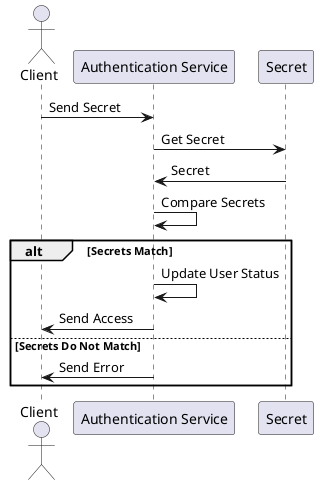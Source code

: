 @startuml
actor Client
participant "Authentication Service" as Auth
participant "Secret" as Secret
Client -> Auth : Send Secret
Auth -> Secret : Get Secret
Secret -> Auth : Secret
Auth -> Auth : Compare Secrets
alt Secrets Match
    Auth -> Auth : Update User Status
    Auth -> Client : Send Access
else Secrets Do Not Match
    Auth -> Client : Send Error
end
@enduml
